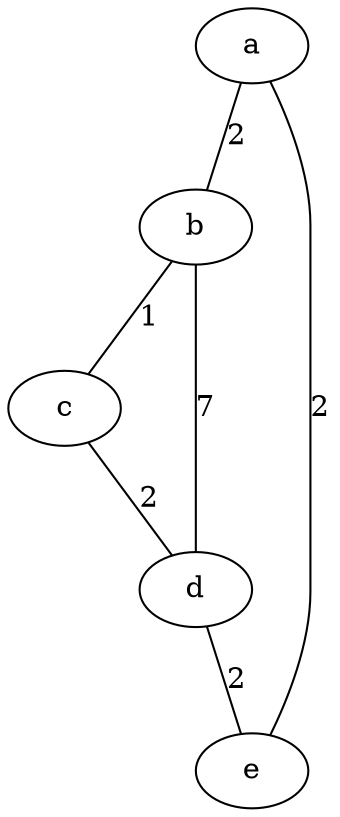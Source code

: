 graph {
    a -- b [weight="2", label="2"];
    b -- c [weight="1", label="1"];
    c -- d [weight="2", label="2"];
    b -- d [weight="7", label="7"];
    e -- a [weight="2", label="2"];
    d -- e [weight="2", label="2"];
}

